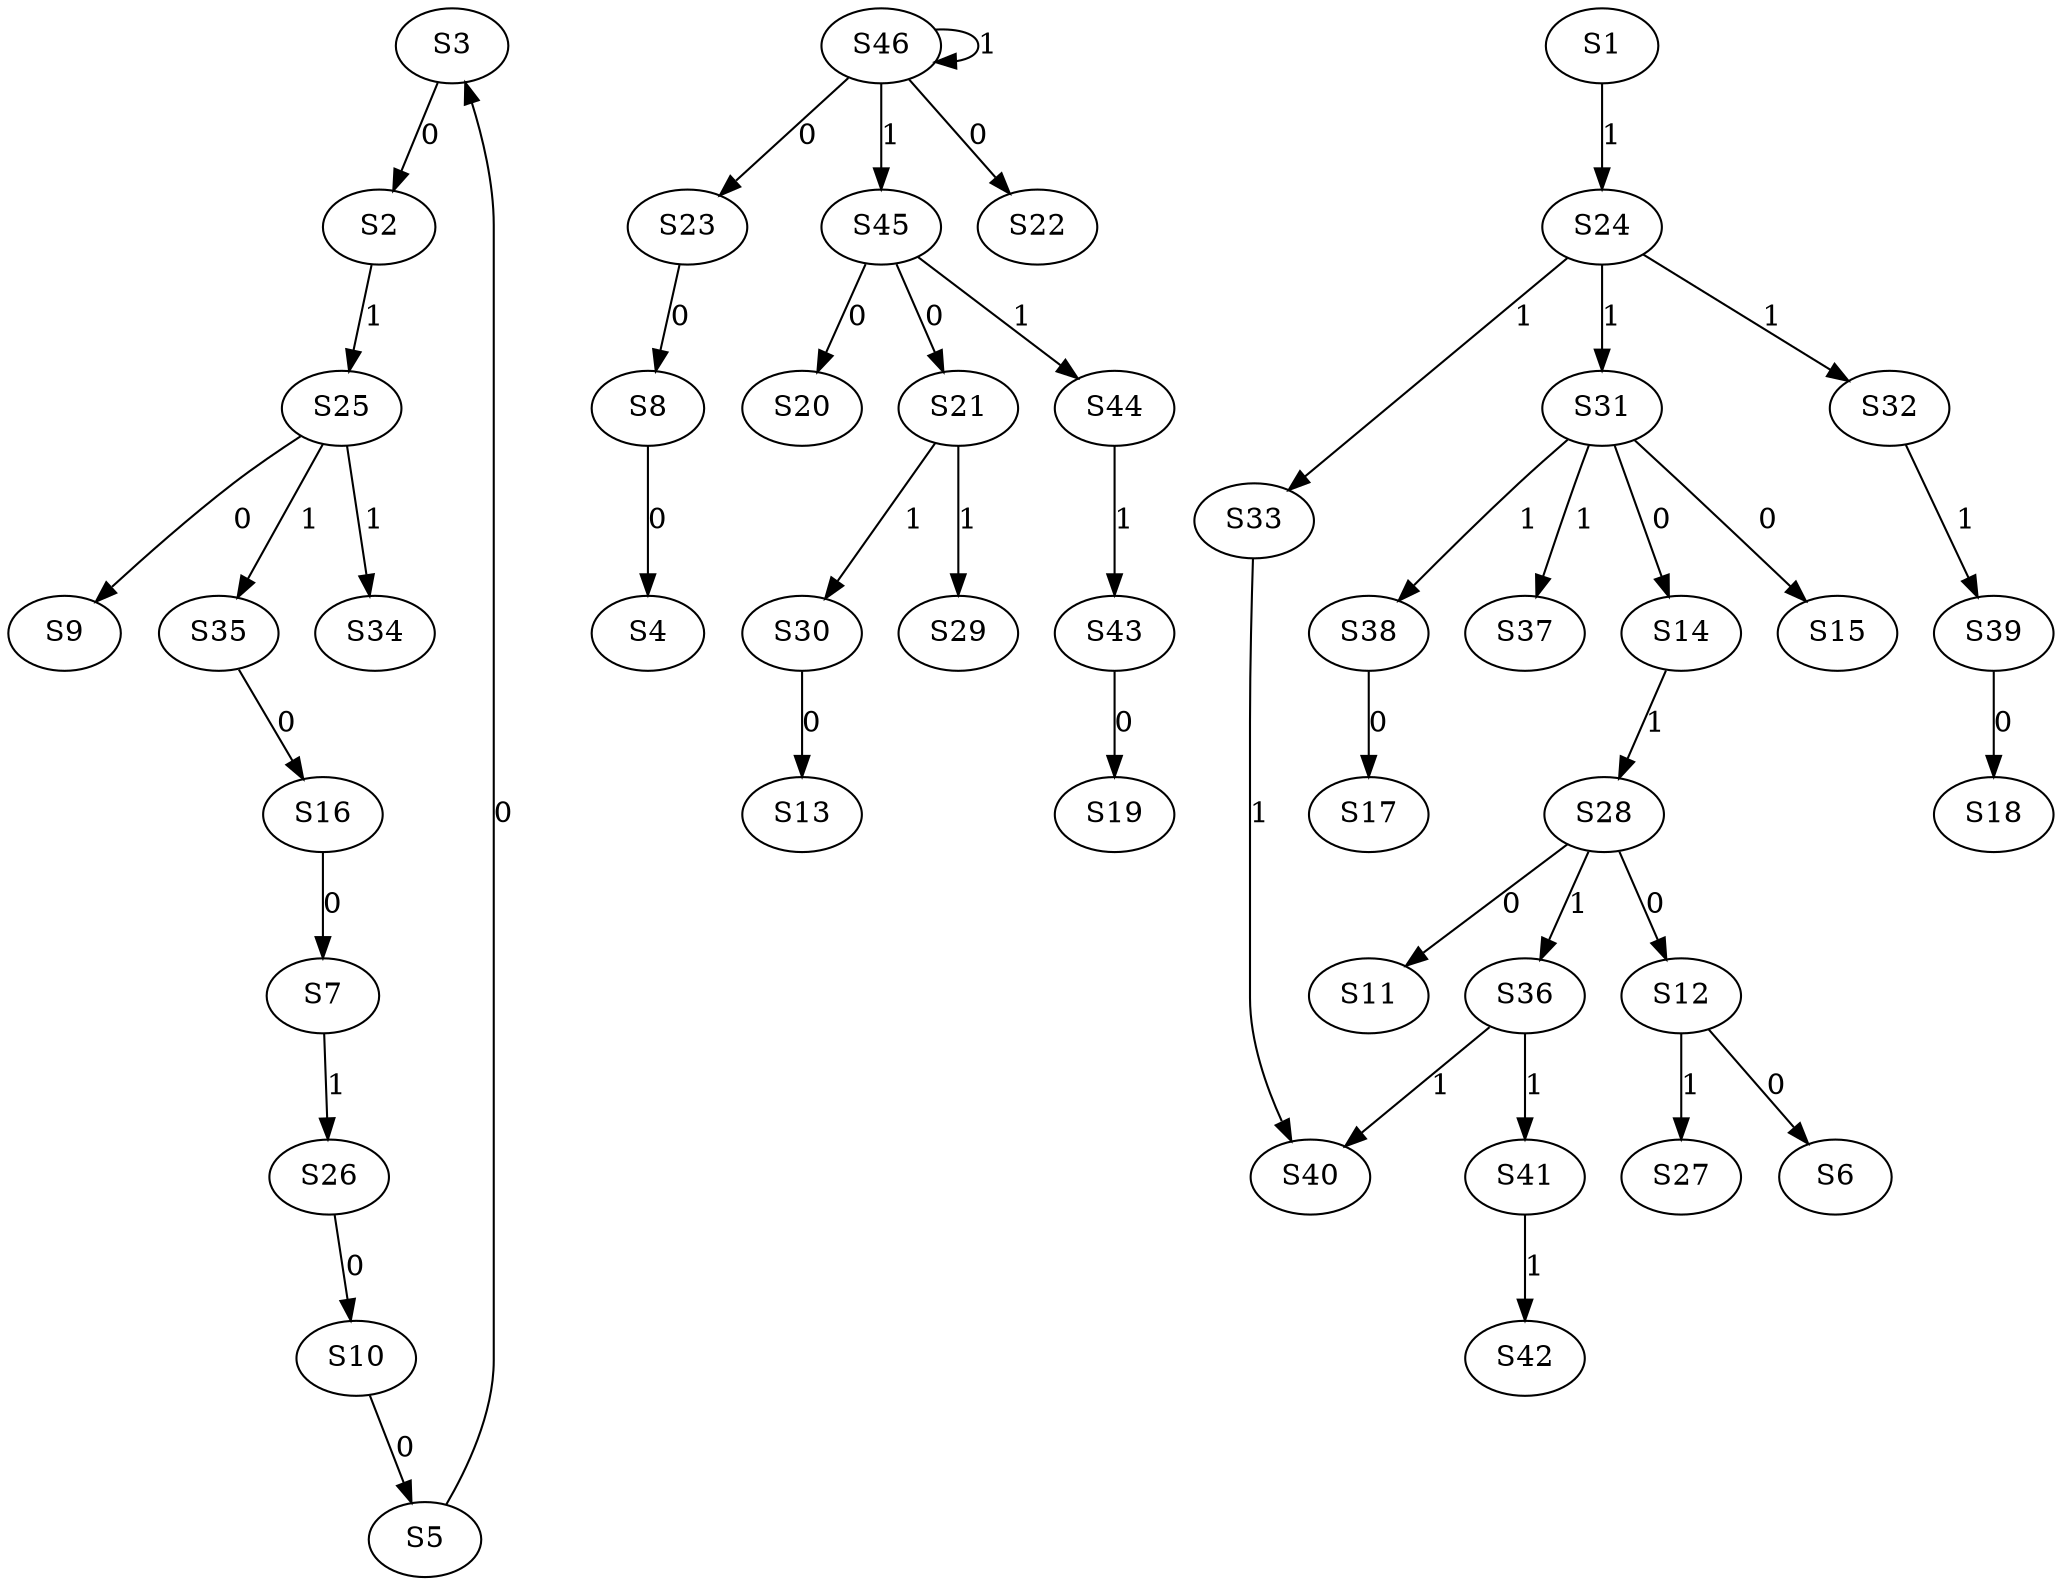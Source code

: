 strict digraph {
	S3 -> S2 [ label = 0 ];
	S5 -> S3 [ label = 0 ];
	S8 -> S4 [ label = 0 ];
	S10 -> S5 [ label = 0 ];
	S12 -> S6 [ label = 0 ];
	S16 -> S7 [ label = 0 ];
	S23 -> S8 [ label = 0 ];
	S25 -> S9 [ label = 0 ];
	S26 -> S10 [ label = 0 ];
	S28 -> S11 [ label = 0 ];
	S28 -> S12 [ label = 0 ];
	S30 -> S13 [ label = 0 ];
	S31 -> S14 [ label = 0 ];
	S31 -> S15 [ label = 0 ];
	S35 -> S16 [ label = 0 ];
	S38 -> S17 [ label = 0 ];
	S39 -> S18 [ label = 0 ];
	S43 -> S19 [ label = 0 ];
	S45 -> S20 [ label = 0 ];
	S45 -> S21 [ label = 0 ];
	S46 -> S22 [ label = 0 ];
	S46 -> S23 [ label = 0 ];
	S1 -> S24 [ label = 1 ];
	S2 -> S25 [ label = 1 ];
	S7 -> S26 [ label = 1 ];
	S12 -> S27 [ label = 1 ];
	S14 -> S28 [ label = 1 ];
	S21 -> S29 [ label = 1 ];
	S21 -> S30 [ label = 1 ];
	S24 -> S31 [ label = 1 ];
	S24 -> S32 [ label = 1 ];
	S24 -> S33 [ label = 1 ];
	S25 -> S34 [ label = 1 ];
	S25 -> S35 [ label = 1 ];
	S28 -> S36 [ label = 1 ];
	S31 -> S37 [ label = 1 ];
	S31 -> S38 [ label = 1 ];
	S32 -> S39 [ label = 1 ];
	S36 -> S40 [ label = 1 ];
	S36 -> S41 [ label = 1 ];
	S41 -> S42 [ label = 1 ];
	S44 -> S43 [ label = 1 ];
	S45 -> S44 [ label = 1 ];
	S46 -> S45 [ label = 1 ];
	S46 -> S46 [ label = 1 ];
	S33 -> S40 [ label = 1 ];
}